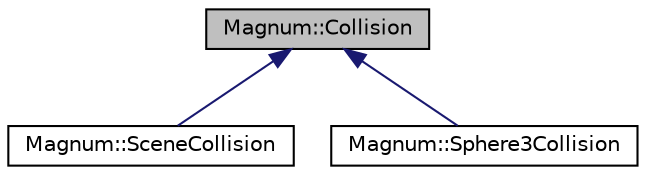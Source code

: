 digraph "Magnum::Collision"
{
  edge [fontname="Helvetica",fontsize="10",labelfontname="Helvetica",labelfontsize="10"];
  node [fontname="Helvetica",fontsize="10",shape=record];
  Node1 [label="Magnum::Collision",height=0.2,width=0.4,color="black", fillcolor="grey75", style="filled", fontcolor="black"];
  Node1 -> Node2 [dir="back",color="midnightblue",fontsize="10",style="solid",fontname="Helvetica"];
  Node2 [label="Magnum::SceneCollision",height=0.2,width=0.4,color="black", fillcolor="white", style="filled",URL="$class_magnum_1_1_scene_collision.html",tooltip="This is the sub class for Scene Collision Object. "];
  Node1 -> Node3 [dir="back",color="midnightblue",fontsize="10",style="solid",fontname="Helvetica"];
  Node3 [label="Magnum::Sphere3Collision",height=0.2,width=0.4,color="black", fillcolor="white", style="filled",URL="$class_magnum_1_1_sphere3_collision.html",tooltip="This is the sub class for spherical Collision Object. "];
}
